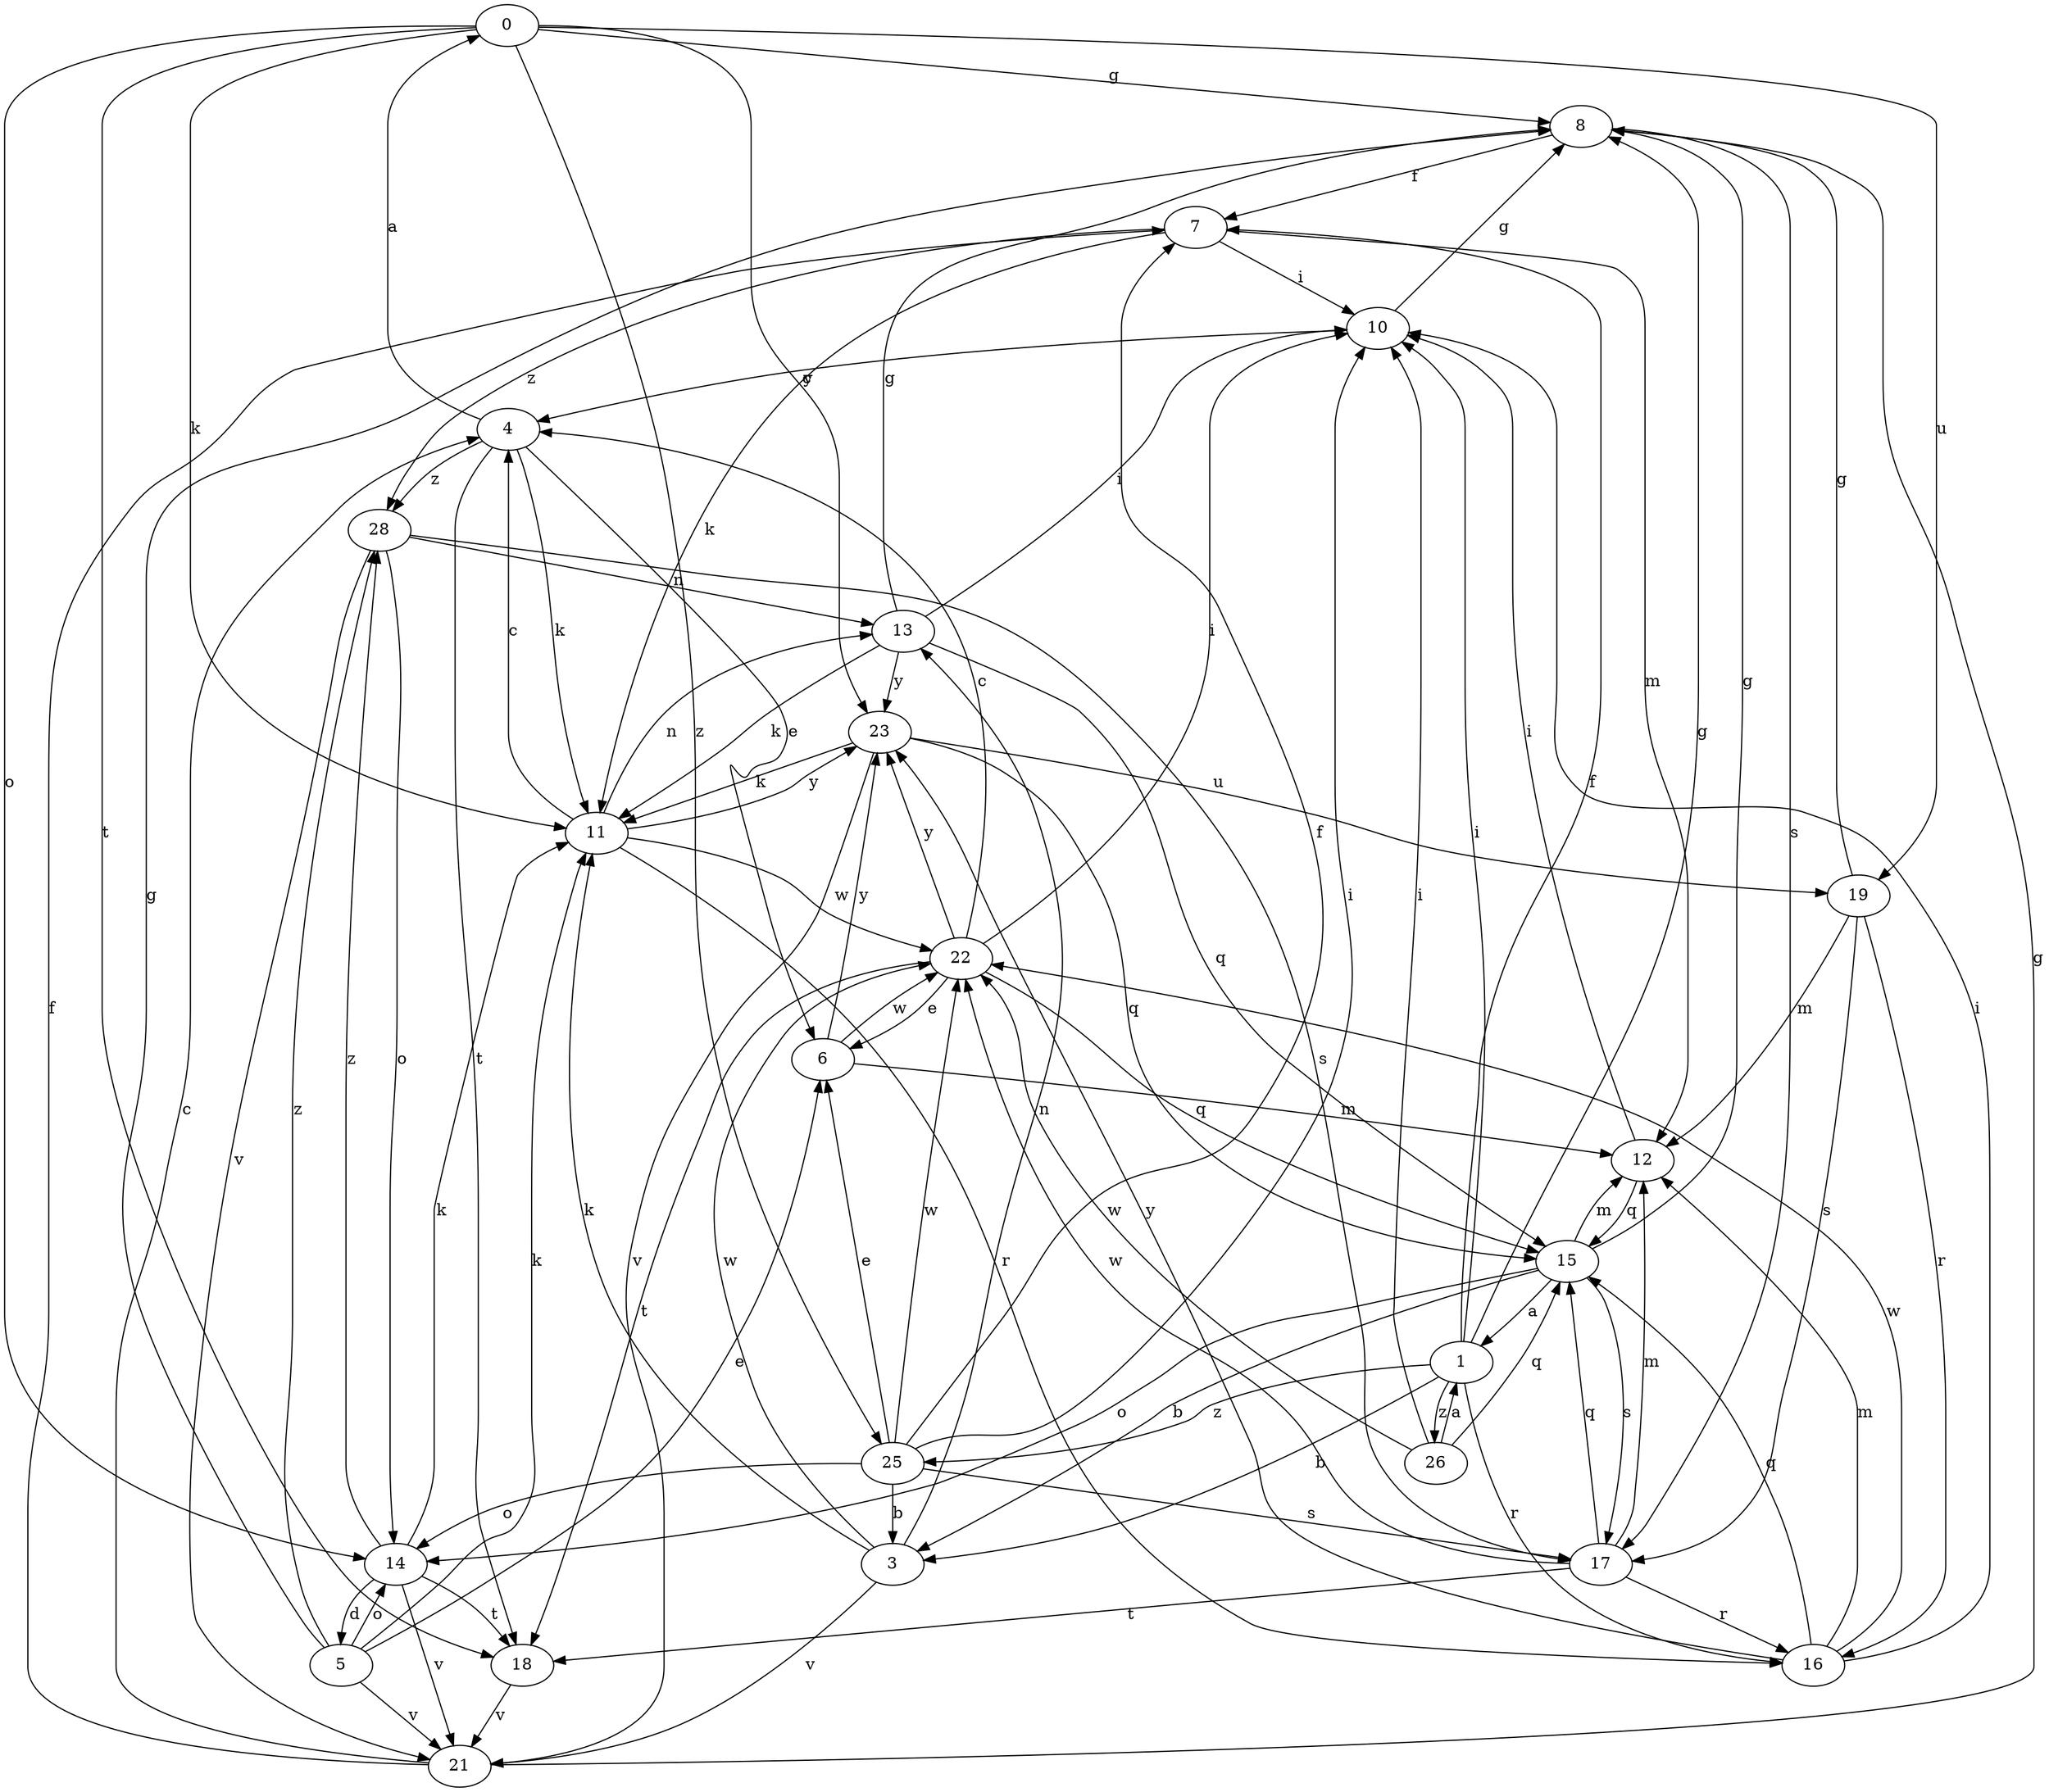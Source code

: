 strict digraph  {
0;
1;
3;
4;
5;
6;
7;
8;
10;
11;
12;
13;
14;
15;
16;
17;
18;
19;
21;
22;
23;
25;
26;
28;
0 -> 8  [label=g];
0 -> 11  [label=k];
0 -> 14  [label=o];
0 -> 18  [label=t];
0 -> 19  [label=u];
0 -> 23  [label=y];
0 -> 25  [label=z];
1 -> 3  [label=b];
1 -> 7  [label=f];
1 -> 8  [label=g];
1 -> 10  [label=i];
1 -> 16  [label=r];
1 -> 25  [label=z];
1 -> 26  [label=z];
3 -> 11  [label=k];
3 -> 13  [label=n];
3 -> 21  [label=v];
3 -> 22  [label=w];
4 -> 0  [label=a];
4 -> 6  [label=e];
4 -> 11  [label=k];
4 -> 18  [label=t];
4 -> 28  [label=z];
5 -> 6  [label=e];
5 -> 8  [label=g];
5 -> 11  [label=k];
5 -> 14  [label=o];
5 -> 21  [label=v];
5 -> 28  [label=z];
6 -> 12  [label=m];
6 -> 22  [label=w];
6 -> 23  [label=y];
7 -> 10  [label=i];
7 -> 11  [label=k];
7 -> 12  [label=m];
7 -> 28  [label=z];
8 -> 7  [label=f];
8 -> 17  [label=s];
10 -> 4  [label=c];
10 -> 8  [label=g];
11 -> 4  [label=c];
11 -> 13  [label=n];
11 -> 16  [label=r];
11 -> 22  [label=w];
11 -> 23  [label=y];
12 -> 10  [label=i];
12 -> 15  [label=q];
13 -> 8  [label=g];
13 -> 10  [label=i];
13 -> 11  [label=k];
13 -> 15  [label=q];
13 -> 23  [label=y];
14 -> 5  [label=d];
14 -> 11  [label=k];
14 -> 18  [label=t];
14 -> 21  [label=v];
14 -> 28  [label=z];
15 -> 1  [label=a];
15 -> 3  [label=b];
15 -> 8  [label=g];
15 -> 12  [label=m];
15 -> 14  [label=o];
15 -> 17  [label=s];
16 -> 10  [label=i];
16 -> 12  [label=m];
16 -> 15  [label=q];
16 -> 22  [label=w];
16 -> 23  [label=y];
17 -> 12  [label=m];
17 -> 15  [label=q];
17 -> 16  [label=r];
17 -> 18  [label=t];
17 -> 22  [label=w];
18 -> 21  [label=v];
19 -> 8  [label=g];
19 -> 12  [label=m];
19 -> 16  [label=r];
19 -> 17  [label=s];
21 -> 4  [label=c];
21 -> 7  [label=f];
21 -> 8  [label=g];
22 -> 4  [label=c];
22 -> 6  [label=e];
22 -> 10  [label=i];
22 -> 15  [label=q];
22 -> 18  [label=t];
22 -> 23  [label=y];
23 -> 11  [label=k];
23 -> 15  [label=q];
23 -> 19  [label=u];
23 -> 21  [label=v];
25 -> 3  [label=b];
25 -> 6  [label=e];
25 -> 7  [label=f];
25 -> 10  [label=i];
25 -> 14  [label=o];
25 -> 17  [label=s];
25 -> 22  [label=w];
26 -> 1  [label=a];
26 -> 10  [label=i];
26 -> 15  [label=q];
26 -> 22  [label=w];
28 -> 13  [label=n];
28 -> 14  [label=o];
28 -> 17  [label=s];
28 -> 21  [label=v];
}
